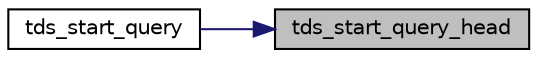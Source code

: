 digraph "tds_start_query_head"
{
 // LATEX_PDF_SIZE
  edge [fontname="Helvetica",fontsize="10",labelfontname="Helvetica",labelfontsize="10"];
  node [fontname="Helvetica",fontsize="10",shape=record];
  rankdir="RL";
  Node1 [label="tds_start_query_head",height=0.2,width=0.4,color="black", fillcolor="grey75", style="filled", fontcolor="black",tooltip="Start query packet of a given type."];
  Node1 -> Node2 [dir="back",color="midnightblue",fontsize="10",style="solid",fontname="Helvetica"];
  Node2 [label="tds_start_query",height=0.2,width=0.4,color="black", fillcolor="white", style="filled",URL="$a00563.html#ga0da385231bfa3dc49377e1fb2bea2c07",tooltip="Start query packet of a given type."];
}
